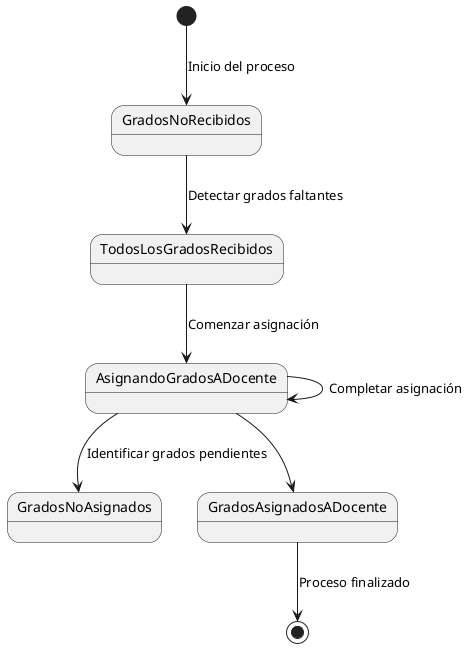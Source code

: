 @startuml
[*] --> GradosNoRecibidos: Inicio del proceso
GradosNoRecibidos --> TodosLosGradosRecibidos : Detectar grados faltantes
TodosLosGradosRecibidos --> AsignandoGradosADocente: Comenzar asignación
AsignandoGradosADocente --> GradosNoAsignados: Identificar grados pendientes
AsignandoGradosADocente --> AsignandoGradosADocente : Completar asignación
AsignandoGradosADocente --> GradosAsignadosADocente
GradosAsignadosADocente --> [*]: Proceso finalizado
@enduml
